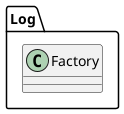 /'
 '  UML include file for Log.Factory class
 '/

@startuml
class Log.Factory {
!ifdef SHOW_CONTENT
    +{static}static weak Factory get_default ()
    ----
    +TreeMap<string, Dcs.Object> make_object_map (unowned Node* node)
    +Object make_object (Type type) throws Error
    +Object make_object_from_node (unowned Node* node) throws Error
!endif
}
@enduml
